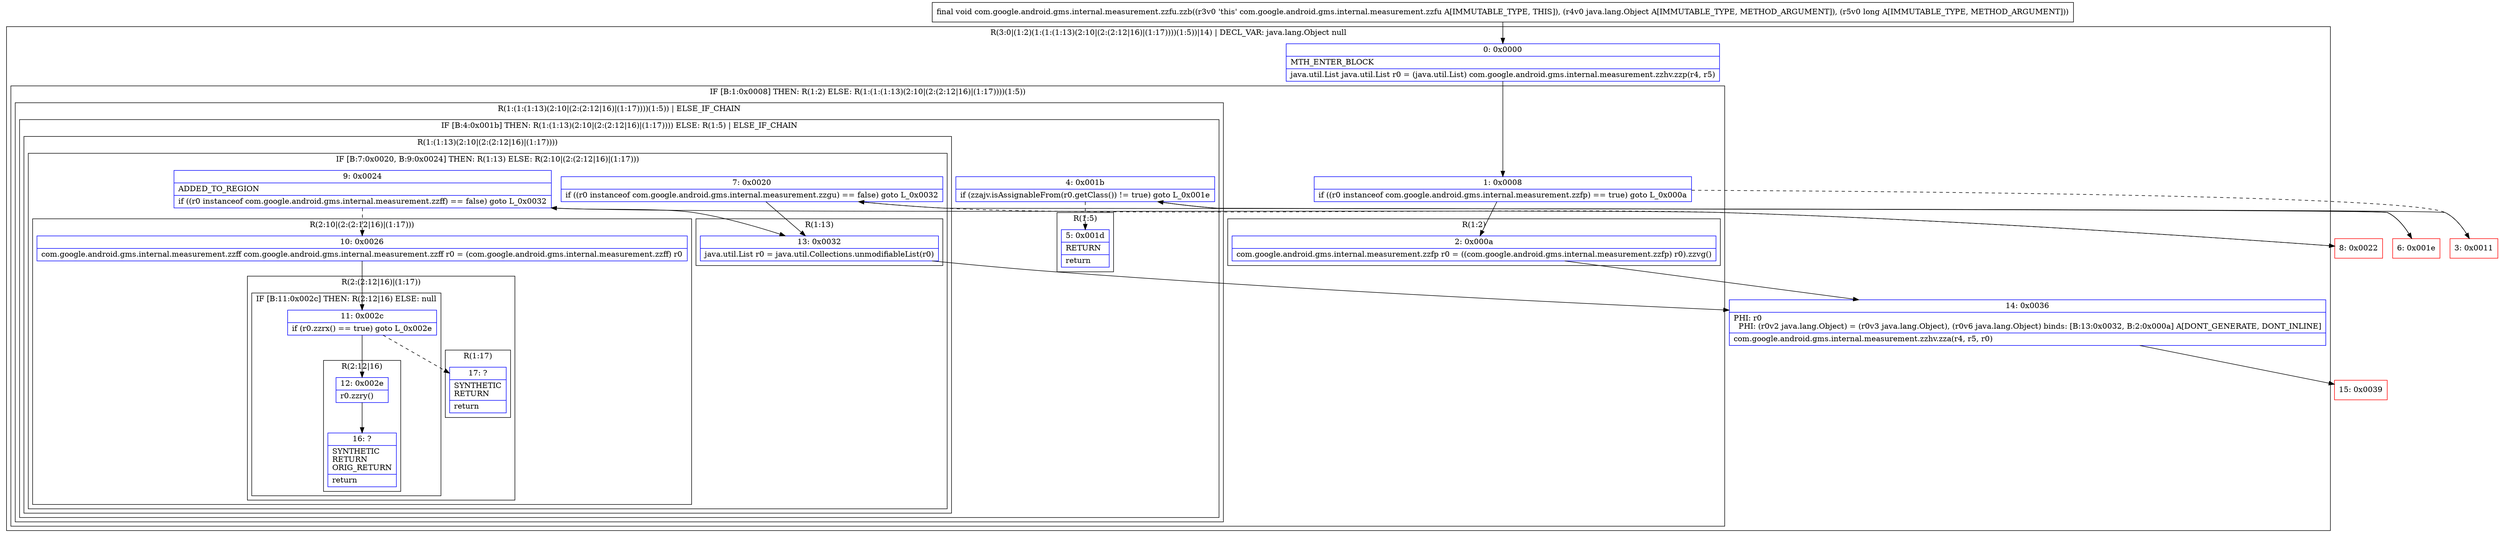 digraph "CFG forcom.google.android.gms.internal.measurement.zzfu.zzb(Ljava\/lang\/Object;J)V" {
subgraph cluster_Region_920808252 {
label = "R(3:0|(1:2)(1:(1:(1:13)(2:10|(2:(2:12|16)|(1:17))))(1:5))|14) | DECL_VAR: java.lang.Object null\l";
node [shape=record,color=blue];
Node_0 [shape=record,label="{0\:\ 0x0000|MTH_ENTER_BLOCK\l|java.util.List java.util.List r0 = (java.util.List) com.google.android.gms.internal.measurement.zzhv.zzp(r4, r5)\l}"];
subgraph cluster_IfRegion_856767024 {
label = "IF [B:1:0x0008] THEN: R(1:2) ELSE: R(1:(1:(1:13)(2:10|(2:(2:12|16)|(1:17))))(1:5))";
node [shape=record,color=blue];
Node_1 [shape=record,label="{1\:\ 0x0008|if ((r0 instanceof com.google.android.gms.internal.measurement.zzfp) == true) goto L_0x000a\l}"];
subgraph cluster_Region_489319350 {
label = "R(1:2)";
node [shape=record,color=blue];
Node_2 [shape=record,label="{2\:\ 0x000a|com.google.android.gms.internal.measurement.zzfp r0 = ((com.google.android.gms.internal.measurement.zzfp) r0).zzvg()\l}"];
}
subgraph cluster_Region_969377317 {
label = "R(1:(1:(1:13)(2:10|(2:(2:12|16)|(1:17))))(1:5)) | ELSE_IF_CHAIN\l";
node [shape=record,color=blue];
subgraph cluster_IfRegion_241170042 {
label = "IF [B:4:0x001b] THEN: R(1:(1:13)(2:10|(2:(2:12|16)|(1:17)))) ELSE: R(1:5) | ELSE_IF_CHAIN\l";
node [shape=record,color=blue];
Node_4 [shape=record,label="{4\:\ 0x001b|if (zzajv.isAssignableFrom(r0.getClass()) != true) goto L_0x001e\l}"];
subgraph cluster_Region_1866121033 {
label = "R(1:(1:13)(2:10|(2:(2:12|16)|(1:17))))";
node [shape=record,color=blue];
subgraph cluster_IfRegion_734123782 {
label = "IF [B:7:0x0020, B:9:0x0024] THEN: R(1:13) ELSE: R(2:10|(2:(2:12|16)|(1:17)))";
node [shape=record,color=blue];
Node_7 [shape=record,label="{7\:\ 0x0020|if ((r0 instanceof com.google.android.gms.internal.measurement.zzgu) == false) goto L_0x0032\l}"];
Node_9 [shape=record,label="{9\:\ 0x0024|ADDED_TO_REGION\l|if ((r0 instanceof com.google.android.gms.internal.measurement.zzff) == false) goto L_0x0032\l}"];
subgraph cluster_Region_289126644 {
label = "R(1:13)";
node [shape=record,color=blue];
Node_13 [shape=record,label="{13\:\ 0x0032|java.util.List r0 = java.util.Collections.unmodifiableList(r0)\l}"];
}
subgraph cluster_Region_1602356926 {
label = "R(2:10|(2:(2:12|16)|(1:17)))";
node [shape=record,color=blue];
Node_10 [shape=record,label="{10\:\ 0x0026|com.google.android.gms.internal.measurement.zzff com.google.android.gms.internal.measurement.zzff r0 = (com.google.android.gms.internal.measurement.zzff) r0\l}"];
subgraph cluster_Region_1224382641 {
label = "R(2:(2:12|16)|(1:17))";
node [shape=record,color=blue];
subgraph cluster_IfRegion_773834514 {
label = "IF [B:11:0x002c] THEN: R(2:12|16) ELSE: null";
node [shape=record,color=blue];
Node_11 [shape=record,label="{11\:\ 0x002c|if (r0.zzrx() == true) goto L_0x002e\l}"];
subgraph cluster_Region_197352496 {
label = "R(2:12|16)";
node [shape=record,color=blue];
Node_12 [shape=record,label="{12\:\ 0x002e|r0.zzry()\l}"];
Node_16 [shape=record,label="{16\:\ ?|SYNTHETIC\lRETURN\lORIG_RETURN\l|return\l}"];
}
}
subgraph cluster_Region_1867785484 {
label = "R(1:17)";
node [shape=record,color=blue];
Node_17 [shape=record,label="{17\:\ ?|SYNTHETIC\lRETURN\l|return\l}"];
}
}
}
}
}
subgraph cluster_Region_1789358189 {
label = "R(1:5)";
node [shape=record,color=blue];
Node_5 [shape=record,label="{5\:\ 0x001d|RETURN\l|return\l}"];
}
}
}
}
Node_14 [shape=record,label="{14\:\ 0x0036|PHI: r0 \l  PHI: (r0v2 java.lang.Object) = (r0v3 java.lang.Object), (r0v6 java.lang.Object) binds: [B:13:0x0032, B:2:0x000a] A[DONT_GENERATE, DONT_INLINE]\l|com.google.android.gms.internal.measurement.zzhv.zza(r4, r5, r0)\l}"];
}
Node_3 [shape=record,color=red,label="{3\:\ 0x0011}"];
Node_6 [shape=record,color=red,label="{6\:\ 0x001e}"];
Node_8 [shape=record,color=red,label="{8\:\ 0x0022}"];
Node_15 [shape=record,color=red,label="{15\:\ 0x0039}"];
MethodNode[shape=record,label="{final void com.google.android.gms.internal.measurement.zzfu.zzb((r3v0 'this' com.google.android.gms.internal.measurement.zzfu A[IMMUTABLE_TYPE, THIS]), (r4v0 java.lang.Object A[IMMUTABLE_TYPE, METHOD_ARGUMENT]), (r5v0 long A[IMMUTABLE_TYPE, METHOD_ARGUMENT])) }"];
MethodNode -> Node_0;
Node_0 -> Node_1;
Node_1 -> Node_2;
Node_1 -> Node_3[style=dashed];
Node_2 -> Node_14;
Node_4 -> Node_5[style=dashed];
Node_4 -> Node_6;
Node_7 -> Node_8[style=dashed];
Node_7 -> Node_13;
Node_9 -> Node_10[style=dashed];
Node_9 -> Node_13;
Node_13 -> Node_14;
Node_10 -> Node_11;
Node_11 -> Node_12;
Node_11 -> Node_17[style=dashed];
Node_12 -> Node_16;
Node_14 -> Node_15;
Node_3 -> Node_4;
Node_6 -> Node_7;
Node_8 -> Node_9;
}


